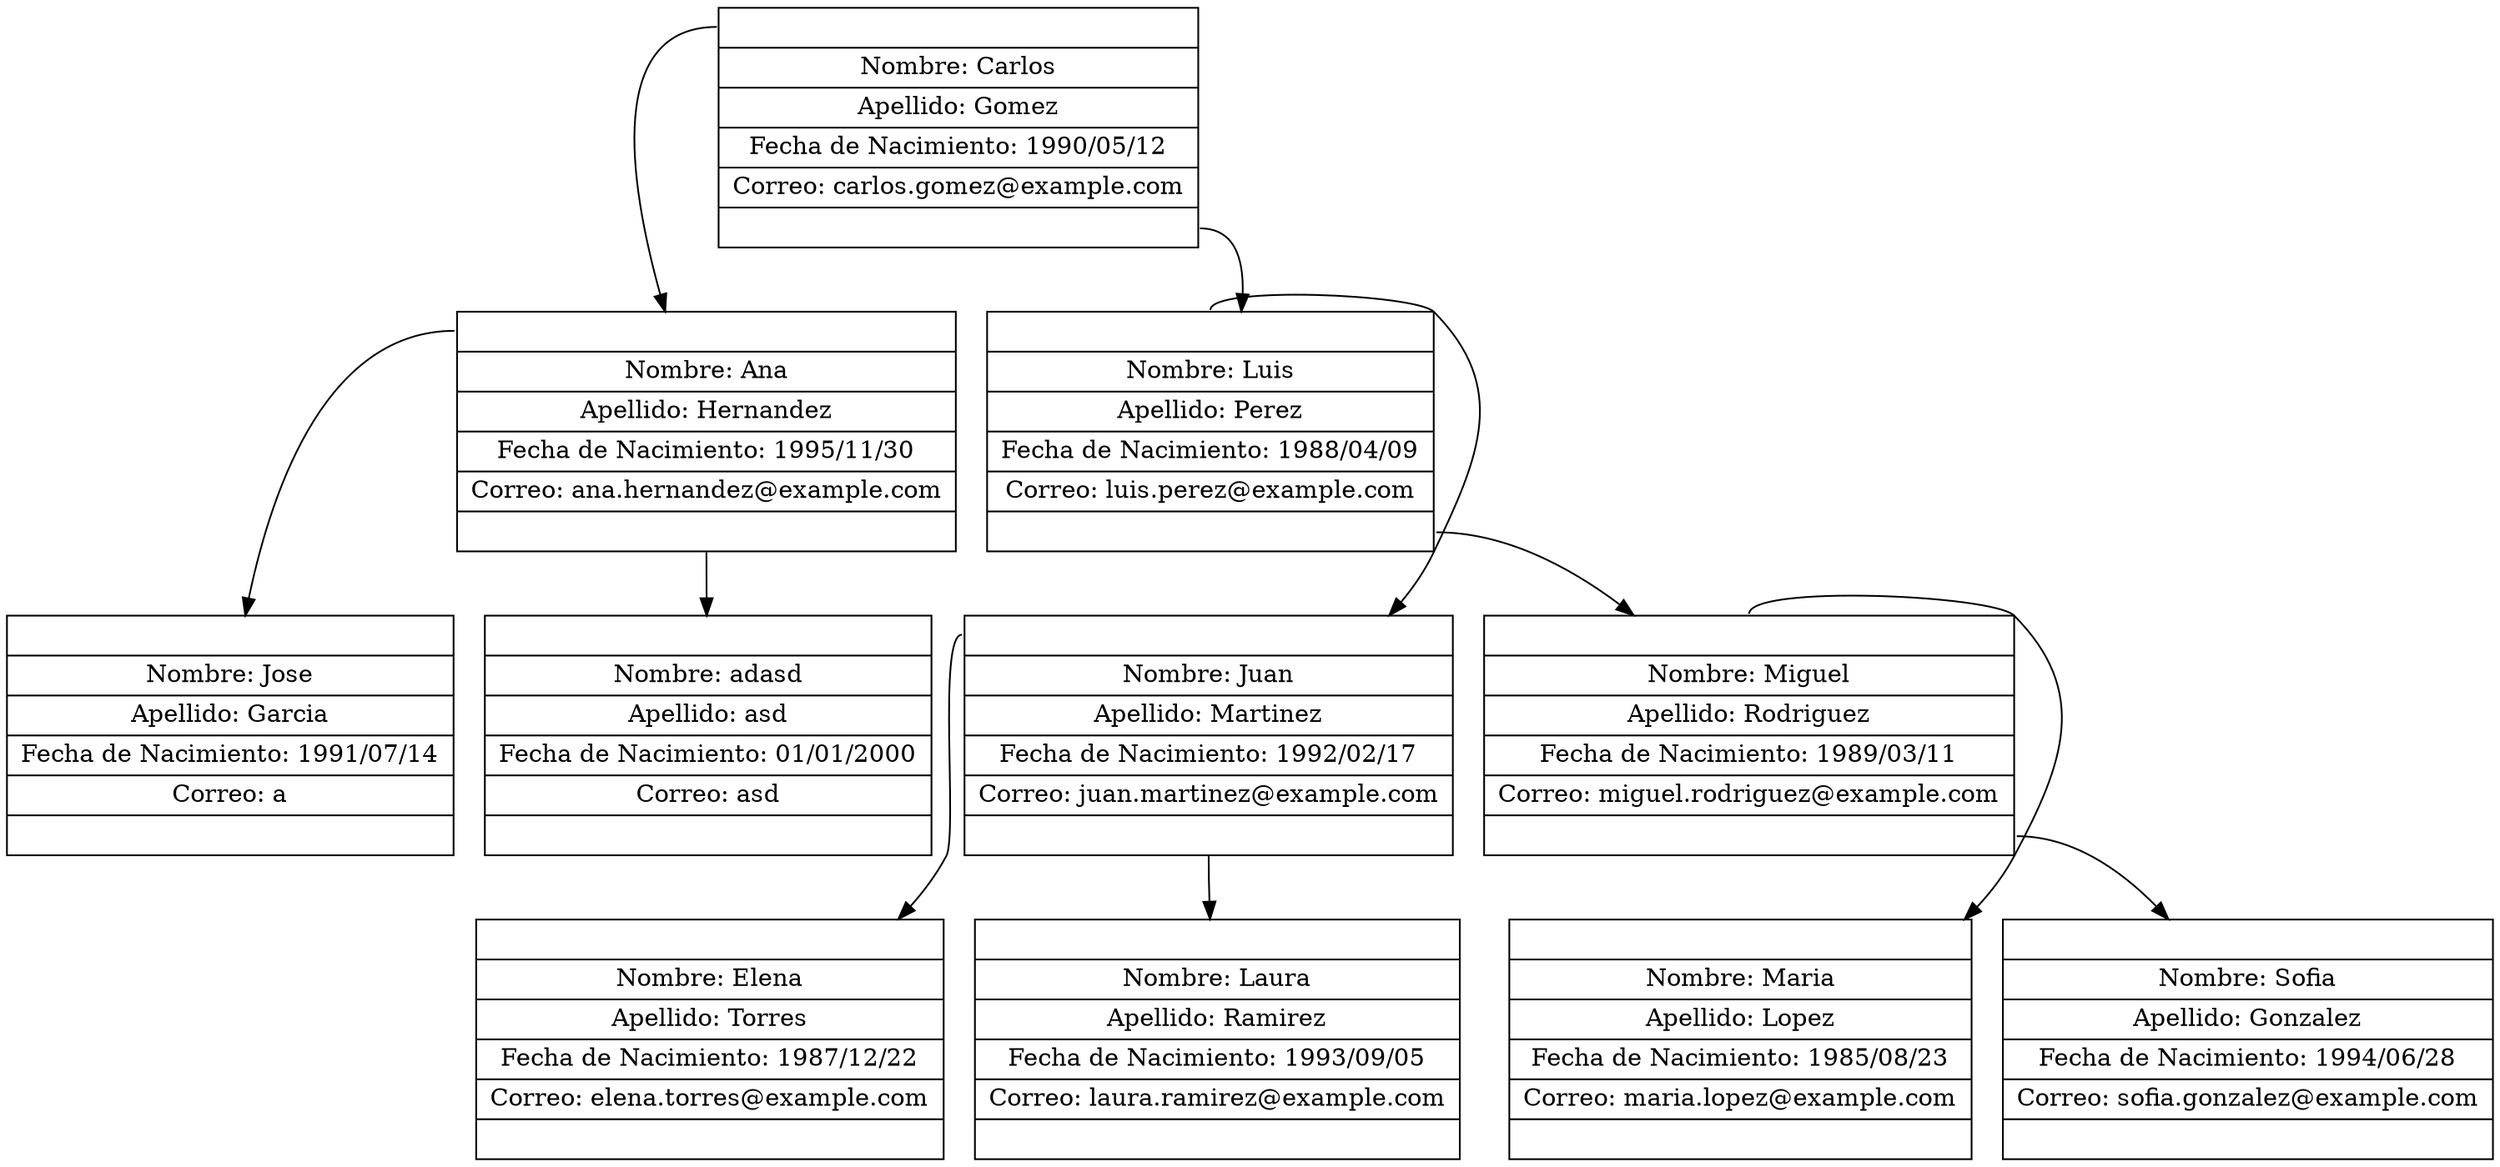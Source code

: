digraph G {
node [shape=record];
nodo0x1613a301f40 [label="{<f0> |<f1> Nombre: Carlos | Apellido: Gomez | Fecha de Nacimiento: 1990/05/12 | Correo: carlos.gomez@example.com |<f2> }"];
nodo0x1613a301f40:f0 -> nodo0x1613a301f70;
nodo0x1613a301f70 [label="{<f0> |<f1> Nombre: Ana | Apellido: Hernandez | Fecha de Nacimiento: 1995/11/30 | Correo: ana.hernandez@example.com |<f2> }"];
nodo0x1613a301f70:f0 -> nodo0x1613a302630;
nodo0x1613a302630 [label="{<f0> |<f1> Nombre: Jose | Apellido: Garcia | Fecha de Nacimiento: 1991/07/14 | Correo: a |<f2> }"];
nodo0x1613a301f70:f2 -> nodo0x1613f8a8080;
nodo0x1613f8a8080 [label="{<f0> |<f1> Nombre: adasd | Apellido: asd | Fecha de Nacimiento: 01/01/2000 | Correo: asd |<f2> }"];
nodo0x1613a301f40:f2 -> nodo0x1613a302120;
nodo0x1613a302120 [label="{<f0> |<f1> Nombre: Luis | Apellido: Perez | Fecha de Nacimiento: 1988/04/09 | Correo: luis.perez@example.com |<f2> }"];
nodo0x1613a302120:f0 -> nodo0x1613a302000;
nodo0x1613a302000 [label="{<f0> |<f1> Nombre: Juan | Apellido: Martinez | Fecha de Nacimiento: 1992/02/17 | Correo: juan.martinez@example.com |<f2> }"];
nodo0x1613a302000:f0 -> nodo0x1613a302210;
nodo0x1613a302210 [label="{<f0> |<f1> Nombre: Elena | Apellido: Torres | Fecha de Nacimiento: 1987/12/22 | Correo: elena.torres@example.com |<f2> }"];
nodo0x1613a302000:f2 -> nodo0x1613a302690;
nodo0x1613a302690 [label="{<f0> |<f1> Nombre: Laura | Apellido: Ramirez | Fecha de Nacimiento: 1993/09/05 | Correo: laura.ramirez@example.com |<f2> }"];
nodo0x1613a302120:f2 -> nodo0x1613a3026f0;
nodo0x1613a3026f0 [label="{<f0> |<f1> Nombre: Miguel | Apellido: Rodriguez | Fecha de Nacimiento: 1989/03/11 | Correo: miguel.rodriguez@example.com |<f2> }"];
nodo0x1613a3026f0:f0 -> nodo0x1613a3021e0;
nodo0x1613a3021e0 [label="{<f0> |<f1> Nombre: Maria | Apellido: Lopez | Fecha de Nacimiento: 1985/08/23 | Correo: maria.lopez@example.com |<f2> }"];
nodo0x1613a3026f0:f2 -> nodo0x1613a302270;
nodo0x1613a302270 [label="{<f0> |<f1> Nombre: Sofia | Apellido: Gonzalez | Fecha de Nacimiento: 1994/06/28 | Correo: sofia.gonzalez@example.com |<f2> }"];
}
